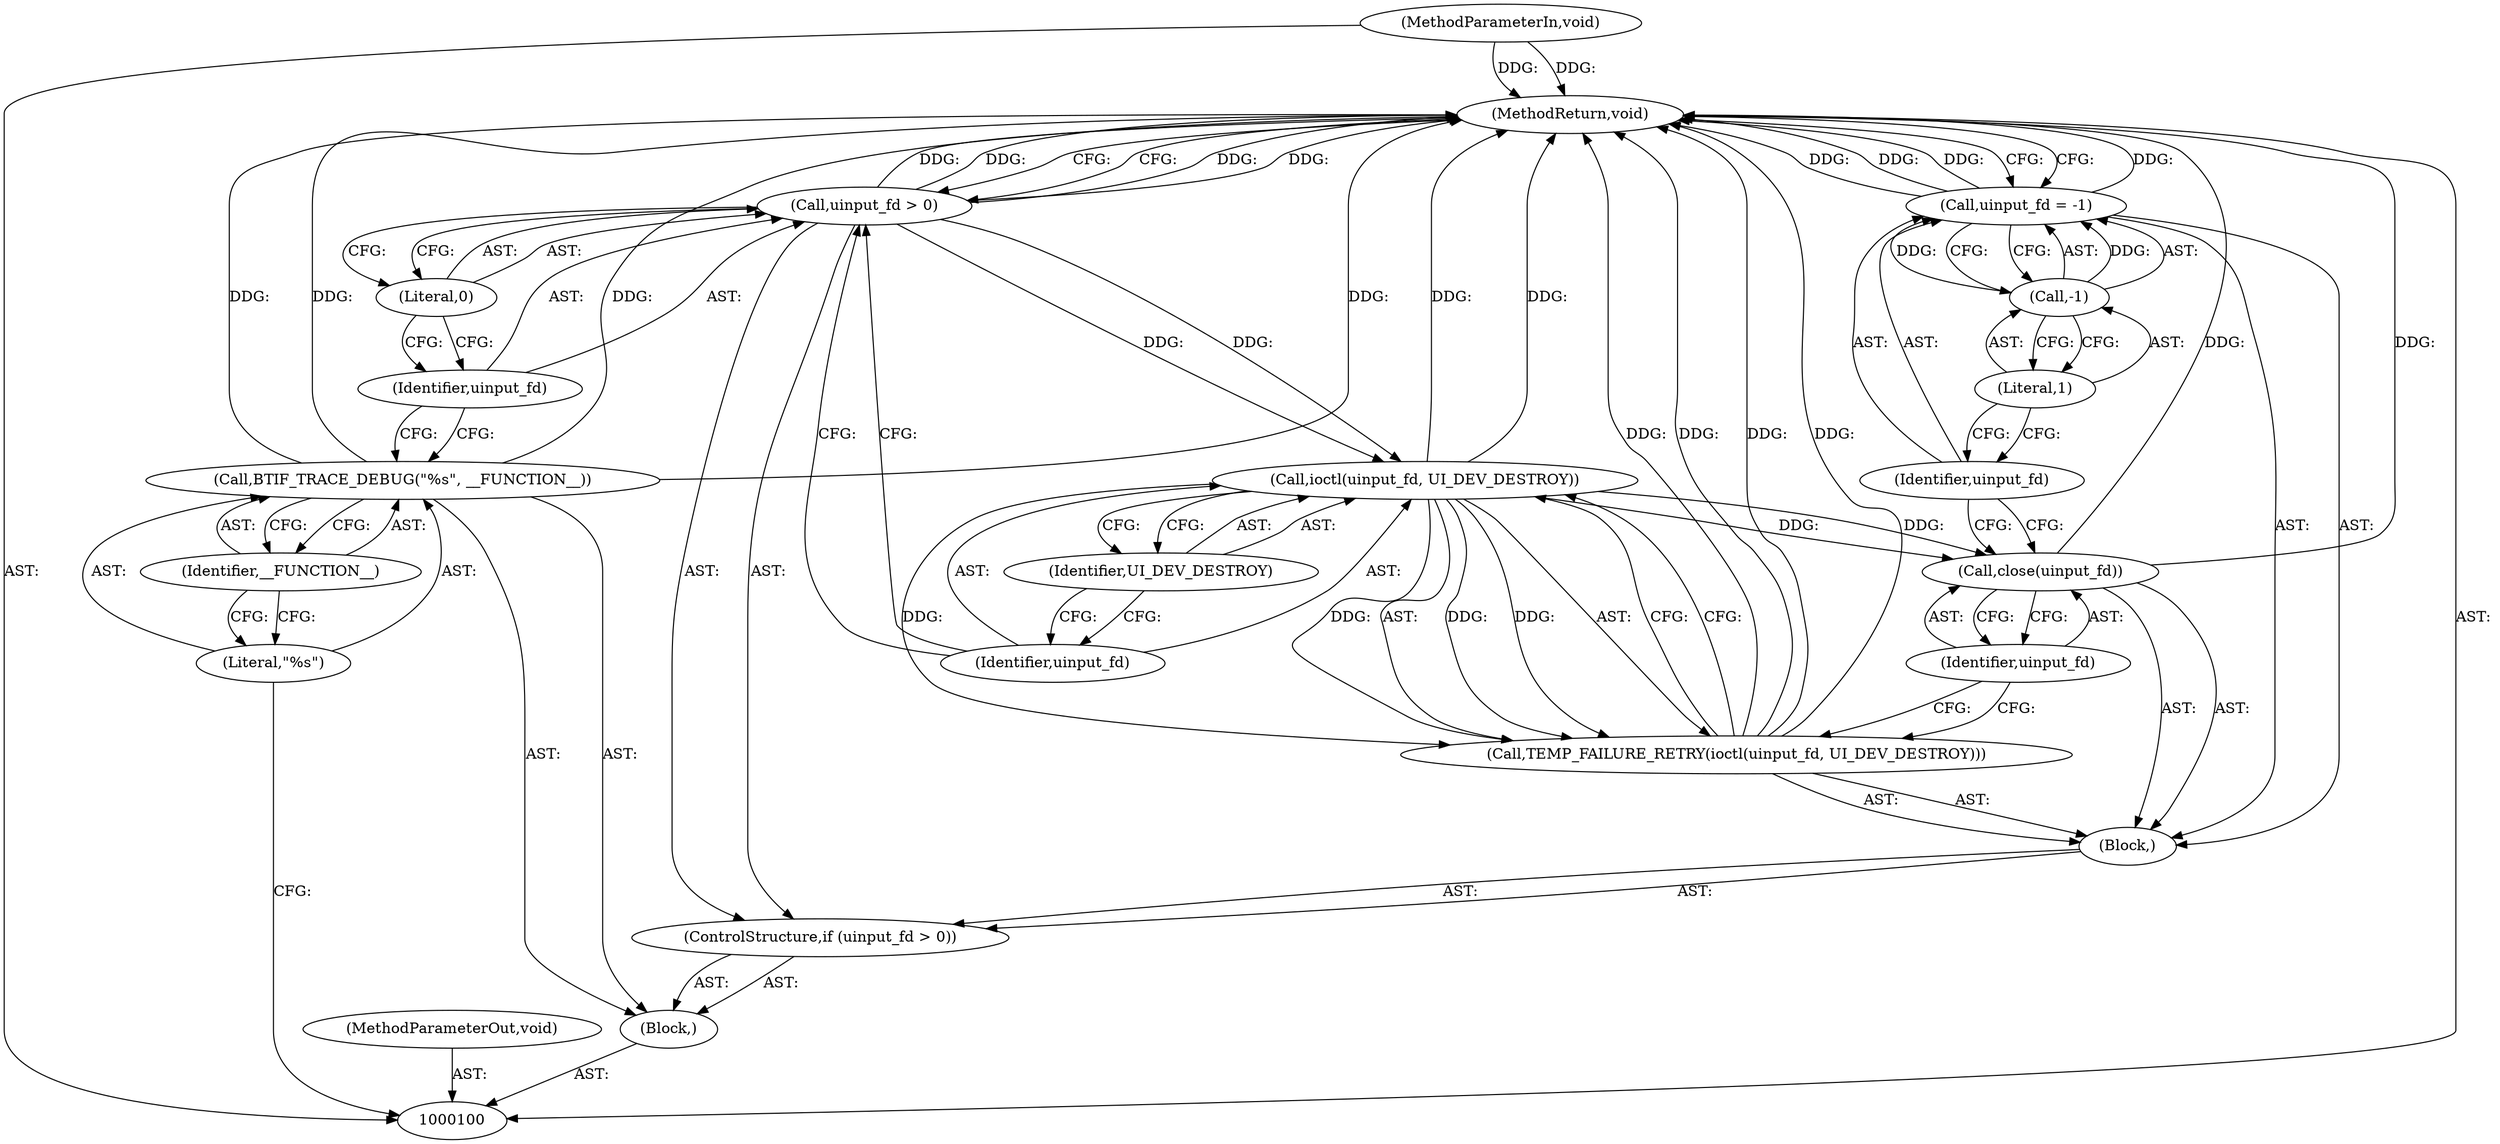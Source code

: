digraph "0_Android_472271b153c5dc53c28beac55480a8d8434b2d5c_27" {
"1000121" [label="(MethodReturn,void)"];
"1000101" [label="(MethodParameterIn,void)"];
"1000159" [label="(MethodParameterOut,void)"];
"1000102" [label="(Block,)"];
"1000104" [label="(Literal,\"%s\")"];
"1000105" [label="(Identifier,__FUNCTION__)"];
"1000103" [label="(Call,BTIF_TRACE_DEBUG(\"%s\", __FUNCTION__))"];
"1000109" [label="(Literal,0)"];
"1000110" [label="(Block,)"];
"1000106" [label="(ControlStructure,if (uinput_fd > 0))"];
"1000107" [label="(Call,uinput_fd > 0)"];
"1000108" [label="(Identifier,uinput_fd)"];
"1000112" [label="(Call,ioctl(uinput_fd, UI_DEV_DESTROY))"];
"1000113" [label="(Identifier,uinput_fd)"];
"1000114" [label="(Identifier,UI_DEV_DESTROY)"];
"1000111" [label="(Call,TEMP_FAILURE_RETRY(ioctl(uinput_fd, UI_DEV_DESTROY)))"];
"1000116" [label="(Identifier,uinput_fd)"];
"1000115" [label="(Call,close(uinput_fd))"];
"1000119" [label="(Call,-1)"];
"1000120" [label="(Literal,1)"];
"1000117" [label="(Call,uinput_fd = -1)"];
"1000118" [label="(Identifier,uinput_fd)"];
"1000121" -> "1000100"  [label="AST: "];
"1000121" -> "1000117"  [label="CFG: "];
"1000121" -> "1000107"  [label="CFG: "];
"1000107" -> "1000121"  [label="DDG: "];
"1000107" -> "1000121"  [label="DDG: "];
"1000103" -> "1000121"  [label="DDG: "];
"1000103" -> "1000121"  [label="DDG: "];
"1000112" -> "1000121"  [label="DDG: "];
"1000115" -> "1000121"  [label="DDG: "];
"1000117" -> "1000121"  [label="DDG: "];
"1000117" -> "1000121"  [label="DDG: "];
"1000111" -> "1000121"  [label="DDG: "];
"1000111" -> "1000121"  [label="DDG: "];
"1000101" -> "1000121"  [label="DDG: "];
"1000101" -> "1000100"  [label="AST: "];
"1000101" -> "1000121"  [label="DDG: "];
"1000159" -> "1000100"  [label="AST: "];
"1000102" -> "1000100"  [label="AST: "];
"1000103" -> "1000102"  [label="AST: "];
"1000106" -> "1000102"  [label="AST: "];
"1000104" -> "1000103"  [label="AST: "];
"1000104" -> "1000100"  [label="CFG: "];
"1000105" -> "1000104"  [label="CFG: "];
"1000105" -> "1000103"  [label="AST: "];
"1000105" -> "1000104"  [label="CFG: "];
"1000103" -> "1000105"  [label="CFG: "];
"1000103" -> "1000102"  [label="AST: "];
"1000103" -> "1000105"  [label="CFG: "];
"1000104" -> "1000103"  [label="AST: "];
"1000105" -> "1000103"  [label="AST: "];
"1000108" -> "1000103"  [label="CFG: "];
"1000103" -> "1000121"  [label="DDG: "];
"1000103" -> "1000121"  [label="DDG: "];
"1000109" -> "1000107"  [label="AST: "];
"1000109" -> "1000108"  [label="CFG: "];
"1000107" -> "1000109"  [label="CFG: "];
"1000110" -> "1000106"  [label="AST: "];
"1000111" -> "1000110"  [label="AST: "];
"1000115" -> "1000110"  [label="AST: "];
"1000117" -> "1000110"  [label="AST: "];
"1000106" -> "1000102"  [label="AST: "];
"1000107" -> "1000106"  [label="AST: "];
"1000110" -> "1000106"  [label="AST: "];
"1000107" -> "1000106"  [label="AST: "];
"1000107" -> "1000109"  [label="CFG: "];
"1000108" -> "1000107"  [label="AST: "];
"1000109" -> "1000107"  [label="AST: "];
"1000113" -> "1000107"  [label="CFG: "];
"1000121" -> "1000107"  [label="CFG: "];
"1000107" -> "1000121"  [label="DDG: "];
"1000107" -> "1000121"  [label="DDG: "];
"1000107" -> "1000112"  [label="DDG: "];
"1000108" -> "1000107"  [label="AST: "];
"1000108" -> "1000103"  [label="CFG: "];
"1000109" -> "1000108"  [label="CFG: "];
"1000112" -> "1000111"  [label="AST: "];
"1000112" -> "1000114"  [label="CFG: "];
"1000113" -> "1000112"  [label="AST: "];
"1000114" -> "1000112"  [label="AST: "];
"1000111" -> "1000112"  [label="CFG: "];
"1000112" -> "1000121"  [label="DDG: "];
"1000112" -> "1000111"  [label="DDG: "];
"1000112" -> "1000111"  [label="DDG: "];
"1000107" -> "1000112"  [label="DDG: "];
"1000112" -> "1000115"  [label="DDG: "];
"1000113" -> "1000112"  [label="AST: "];
"1000113" -> "1000107"  [label="CFG: "];
"1000114" -> "1000113"  [label="CFG: "];
"1000114" -> "1000112"  [label="AST: "];
"1000114" -> "1000113"  [label="CFG: "];
"1000112" -> "1000114"  [label="CFG: "];
"1000111" -> "1000110"  [label="AST: "];
"1000111" -> "1000112"  [label="CFG: "];
"1000112" -> "1000111"  [label="AST: "];
"1000116" -> "1000111"  [label="CFG: "];
"1000111" -> "1000121"  [label="DDG: "];
"1000111" -> "1000121"  [label="DDG: "];
"1000112" -> "1000111"  [label="DDG: "];
"1000112" -> "1000111"  [label="DDG: "];
"1000116" -> "1000115"  [label="AST: "];
"1000116" -> "1000111"  [label="CFG: "];
"1000115" -> "1000116"  [label="CFG: "];
"1000115" -> "1000110"  [label="AST: "];
"1000115" -> "1000116"  [label="CFG: "];
"1000116" -> "1000115"  [label="AST: "];
"1000118" -> "1000115"  [label="CFG: "];
"1000115" -> "1000121"  [label="DDG: "];
"1000112" -> "1000115"  [label="DDG: "];
"1000119" -> "1000117"  [label="AST: "];
"1000119" -> "1000120"  [label="CFG: "];
"1000120" -> "1000119"  [label="AST: "];
"1000117" -> "1000119"  [label="CFG: "];
"1000119" -> "1000117"  [label="DDG: "];
"1000120" -> "1000119"  [label="AST: "];
"1000120" -> "1000118"  [label="CFG: "];
"1000119" -> "1000120"  [label="CFG: "];
"1000117" -> "1000110"  [label="AST: "];
"1000117" -> "1000119"  [label="CFG: "];
"1000118" -> "1000117"  [label="AST: "];
"1000119" -> "1000117"  [label="AST: "];
"1000121" -> "1000117"  [label="CFG: "];
"1000117" -> "1000121"  [label="DDG: "];
"1000117" -> "1000121"  [label="DDG: "];
"1000119" -> "1000117"  [label="DDG: "];
"1000118" -> "1000117"  [label="AST: "];
"1000118" -> "1000115"  [label="CFG: "];
"1000120" -> "1000118"  [label="CFG: "];
}
